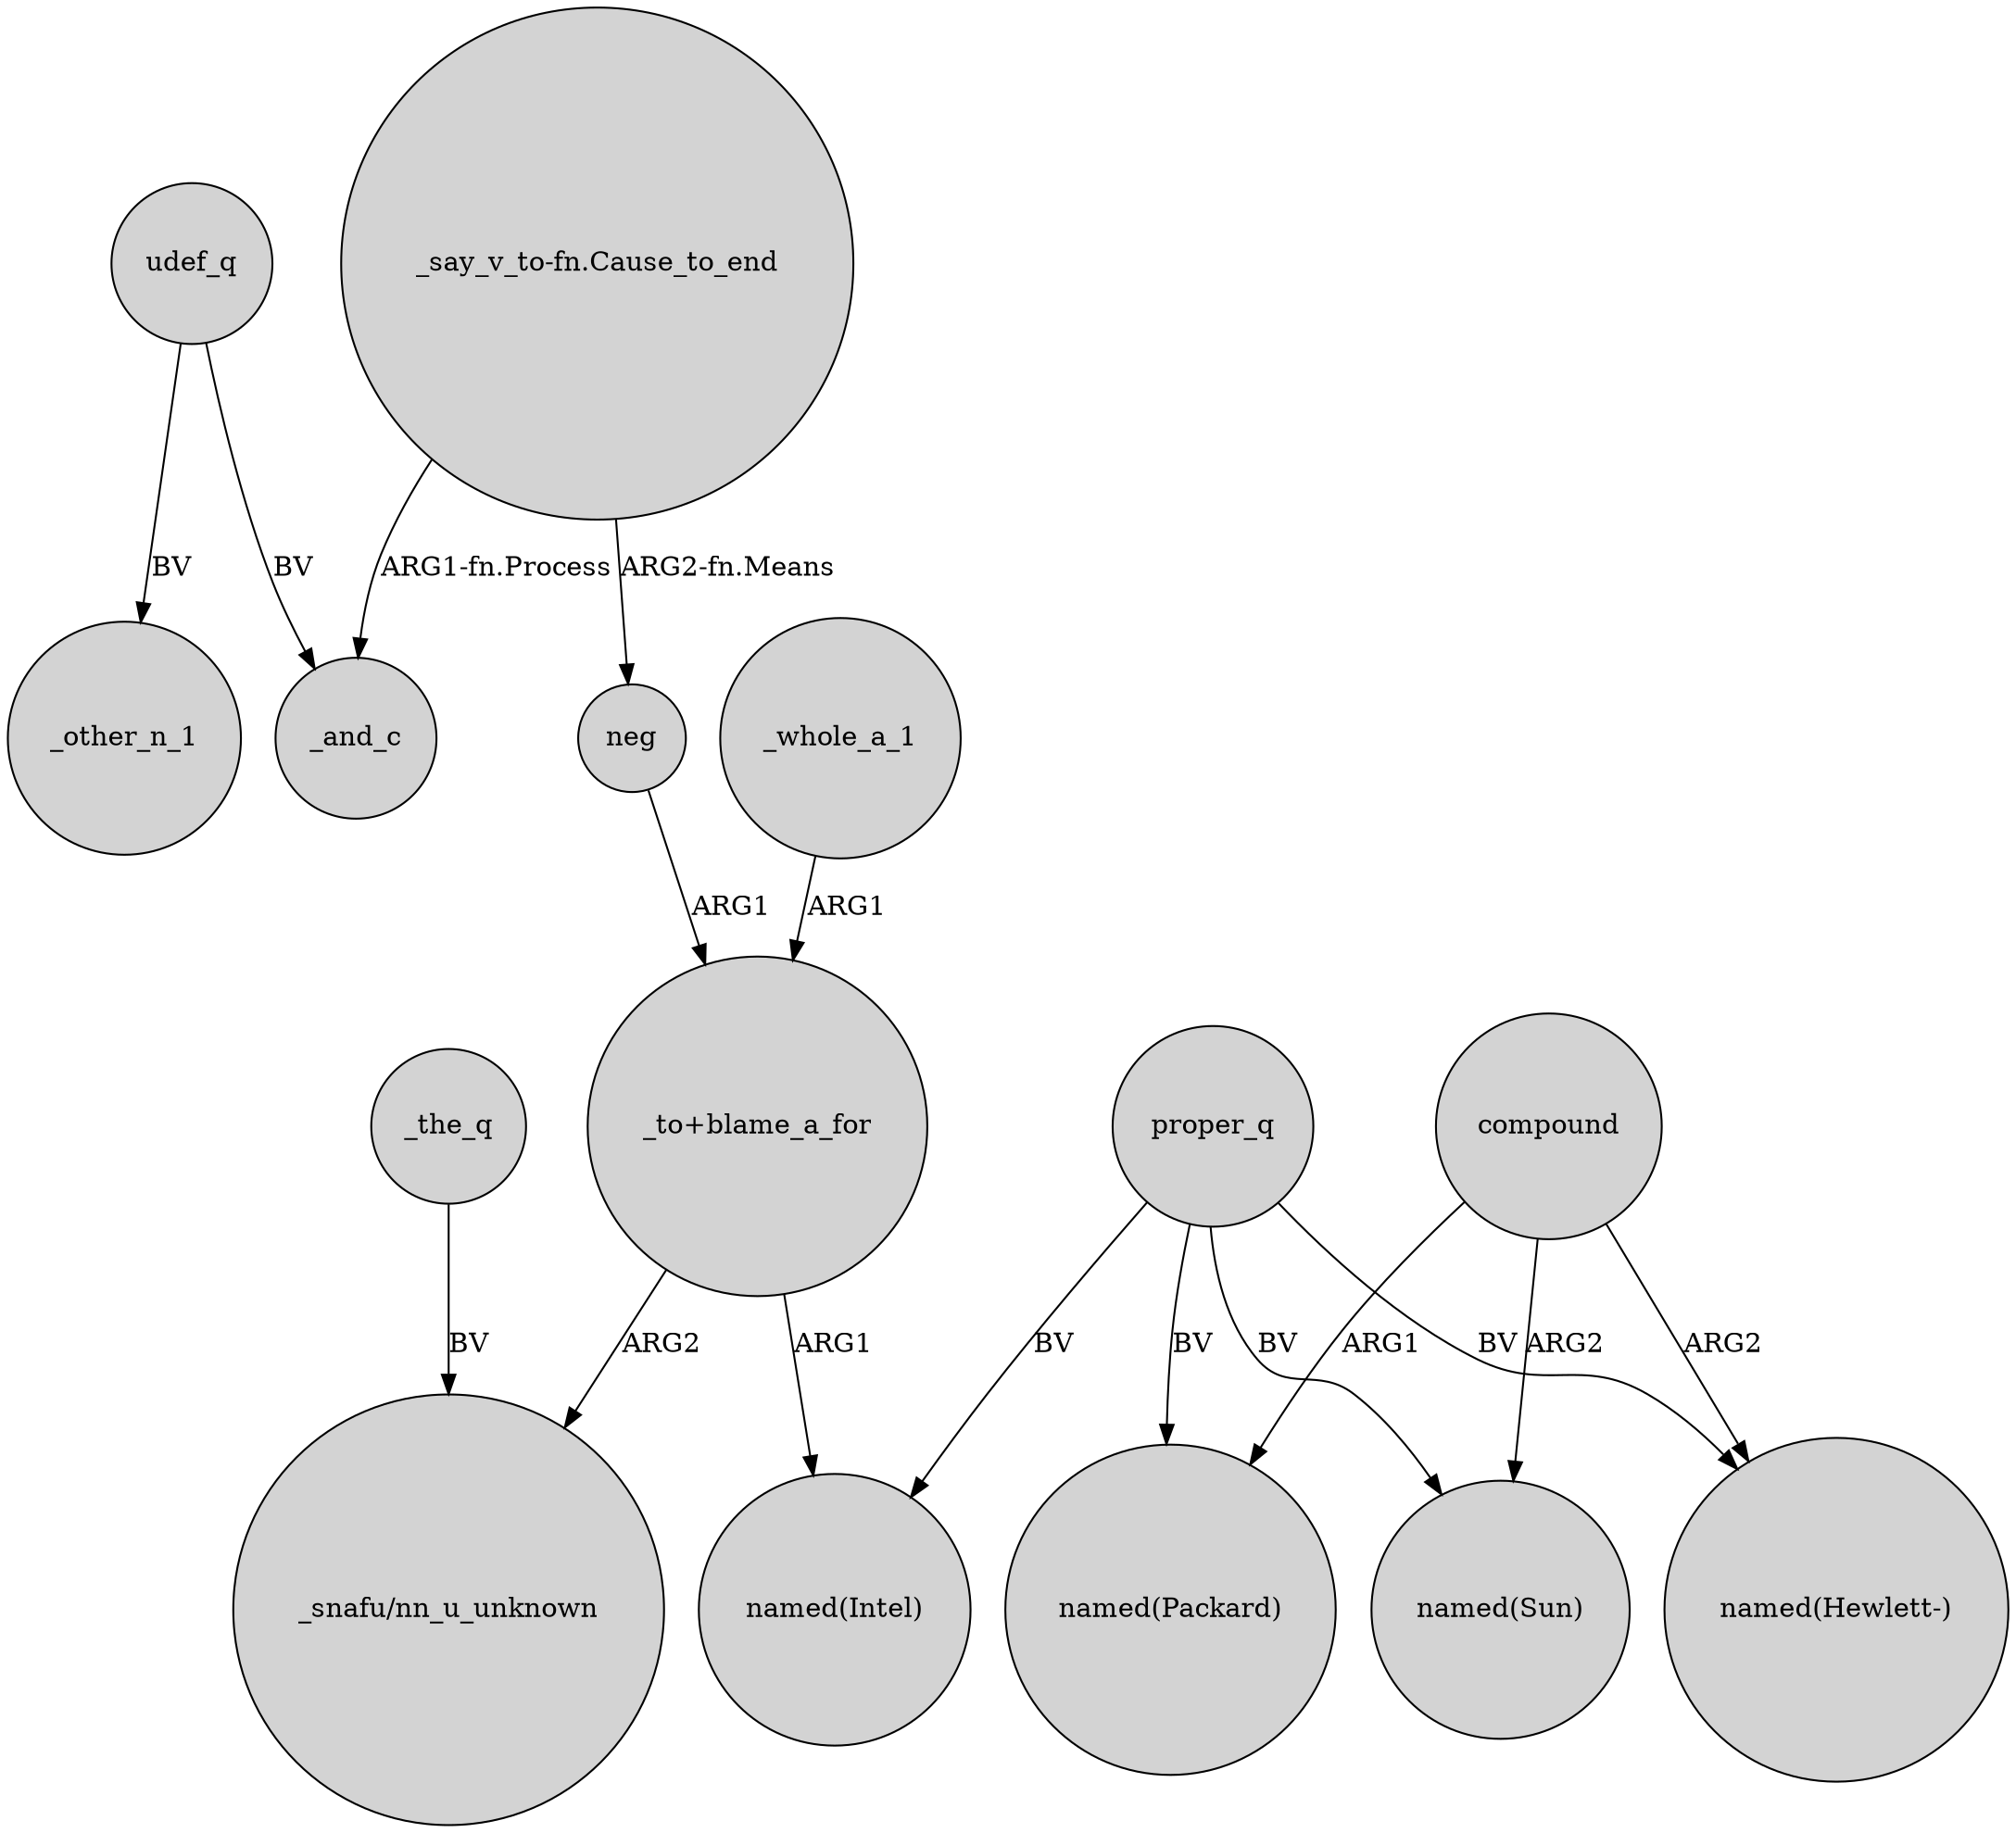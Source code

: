digraph {
	node [shape=circle style=filled]
	udef_q -> _other_n_1 [label=BV]
	compound -> "named(Packard)" [label=ARG1]
	udef_q -> _and_c [label=BV]
	compound -> "named(Sun)" [label=ARG2]
	"_to+blame_a_for" -> "_snafu/nn_u_unknown" [label=ARG2]
	"_to+blame_a_for" -> "named(Intel)" [label=ARG1]
	neg -> "_to+blame_a_for" [label=ARG1]
	proper_q -> "named(Intel)" [label=BV]
	proper_q -> "named(Hewlett-)" [label=BV]
	proper_q -> "named(Packard)" [label=BV]
	compound -> "named(Hewlett-)" [label=ARG2]
	"_say_v_to-fn.Cause_to_end" -> neg [label="ARG2-fn.Means"]
	"_say_v_to-fn.Cause_to_end" -> _and_c [label="ARG1-fn.Process"]
	_whole_a_1 -> "_to+blame_a_for" [label=ARG1]
	_the_q -> "_snafu/nn_u_unknown" [label=BV]
	proper_q -> "named(Sun)" [label=BV]
}
